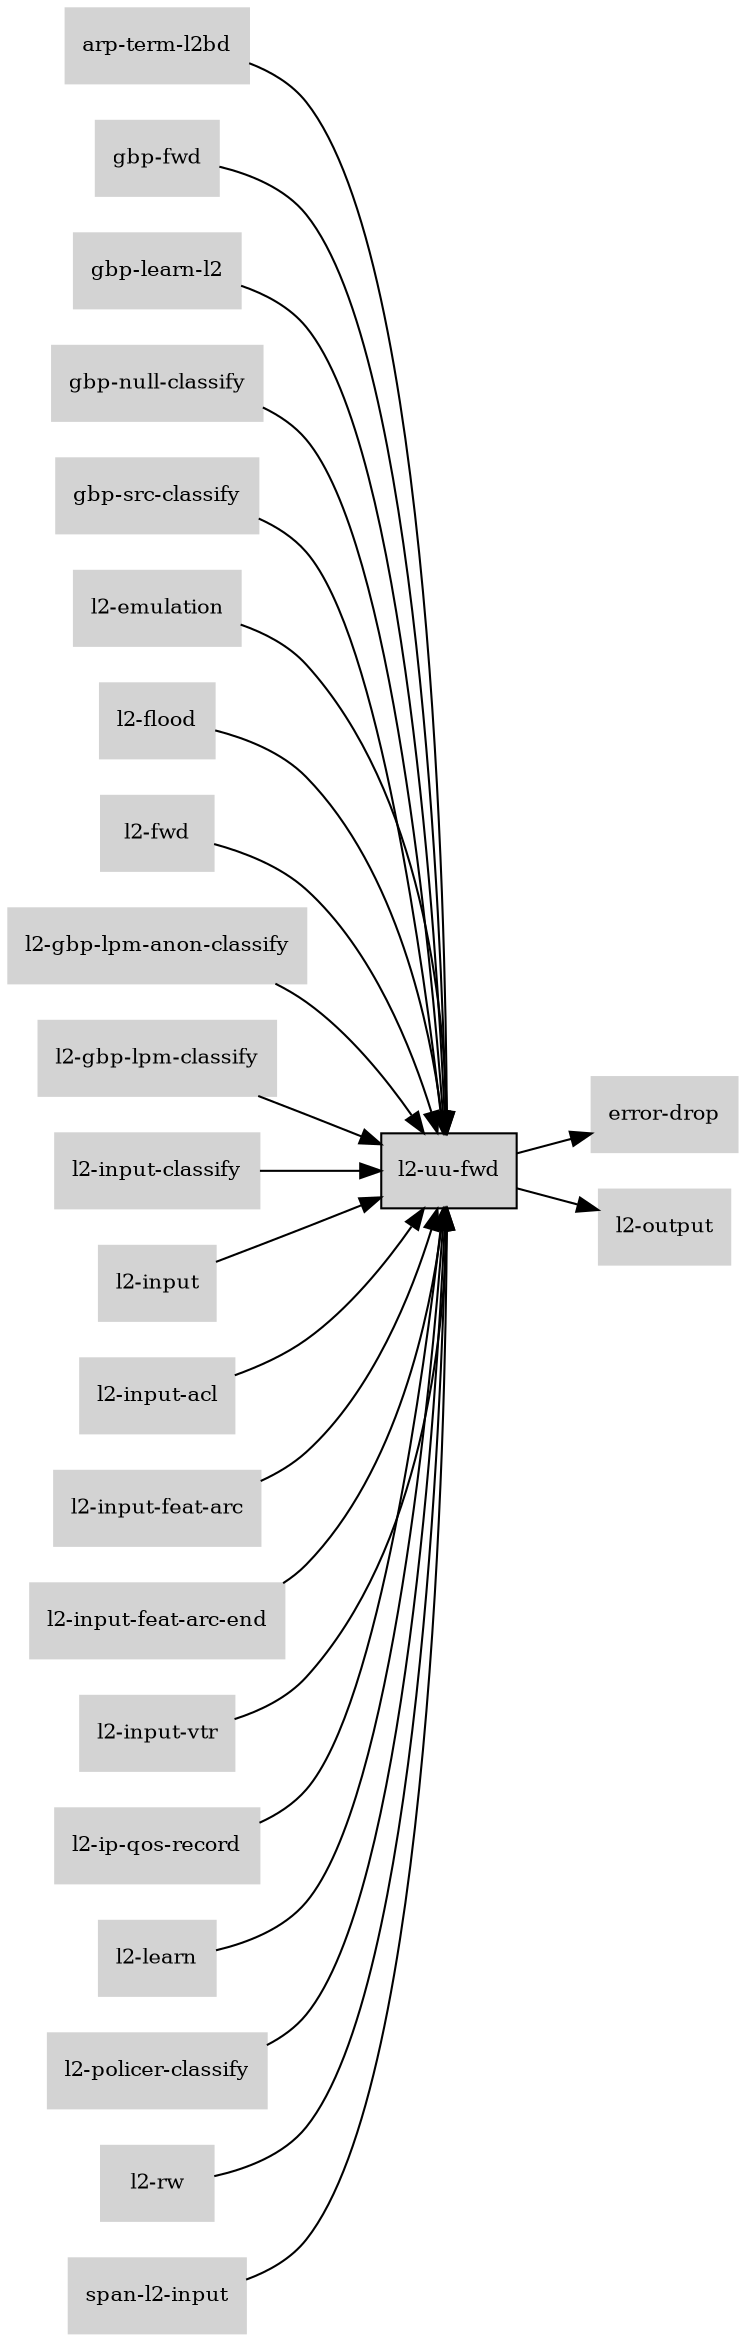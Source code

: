 digraph "l2_uu_fwd_subgraph" {
  rankdir=LR;
  node [shape=box, style=filled, fontsize=10, color=lightgray, fontcolor=black, fillcolor=lightgray];
  "l2-uu-fwd" [color=black, fontcolor=black, fillcolor=lightgray];
  edge [fontsize=8];
  "arp-term-l2bd" -> "l2-uu-fwd";
  "gbp-fwd" -> "l2-uu-fwd";
  "gbp-learn-l2" -> "l2-uu-fwd";
  "gbp-null-classify" -> "l2-uu-fwd";
  "gbp-src-classify" -> "l2-uu-fwd";
  "l2-emulation" -> "l2-uu-fwd";
  "l2-flood" -> "l2-uu-fwd";
  "l2-fwd" -> "l2-uu-fwd";
  "l2-gbp-lpm-anon-classify" -> "l2-uu-fwd";
  "l2-gbp-lpm-classify" -> "l2-uu-fwd";
  "l2-input-classify" -> "l2-uu-fwd";
  "l2-input" -> "l2-uu-fwd";
  "l2-input-acl" -> "l2-uu-fwd";
  "l2-input-feat-arc" -> "l2-uu-fwd";
  "l2-input-feat-arc-end" -> "l2-uu-fwd";
  "l2-input-vtr" -> "l2-uu-fwd";
  "l2-ip-qos-record" -> "l2-uu-fwd";
  "l2-learn" -> "l2-uu-fwd";
  "l2-policer-classify" -> "l2-uu-fwd";
  "l2-rw" -> "l2-uu-fwd";
  "l2-uu-fwd" -> "error-drop";
  "l2-uu-fwd" -> "l2-output";
  "span-l2-input" -> "l2-uu-fwd";
}
